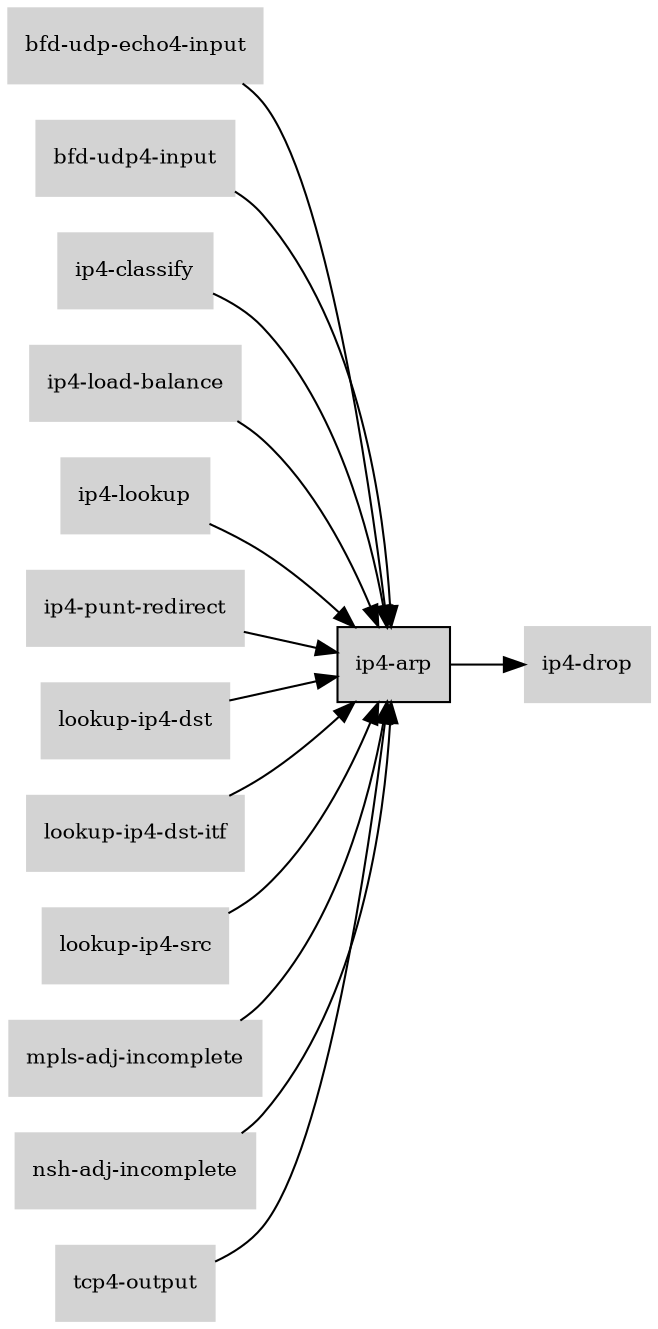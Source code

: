 digraph "ip4_arp_subgraph" {
  rankdir=LR;
  node [shape=box, style=filled, fontsize=10, color=lightgray, fontcolor=black, fillcolor=lightgray];
  "ip4-arp" [color=black, fontcolor=black, fillcolor=lightgray];
  edge [fontsize=8];
  "bfd-udp-echo4-input" -> "ip4-arp";
  "bfd-udp4-input" -> "ip4-arp";
  "ip4-arp" -> "ip4-drop";
  "ip4-classify" -> "ip4-arp";
  "ip4-load-balance" -> "ip4-arp";
  "ip4-lookup" -> "ip4-arp";
  "ip4-punt-redirect" -> "ip4-arp";
  "lookup-ip4-dst" -> "ip4-arp";
  "lookup-ip4-dst-itf" -> "ip4-arp";
  "lookup-ip4-src" -> "ip4-arp";
  "mpls-adj-incomplete" -> "ip4-arp";
  "nsh-adj-incomplete" -> "ip4-arp";
  "tcp4-output" -> "ip4-arp";
}
